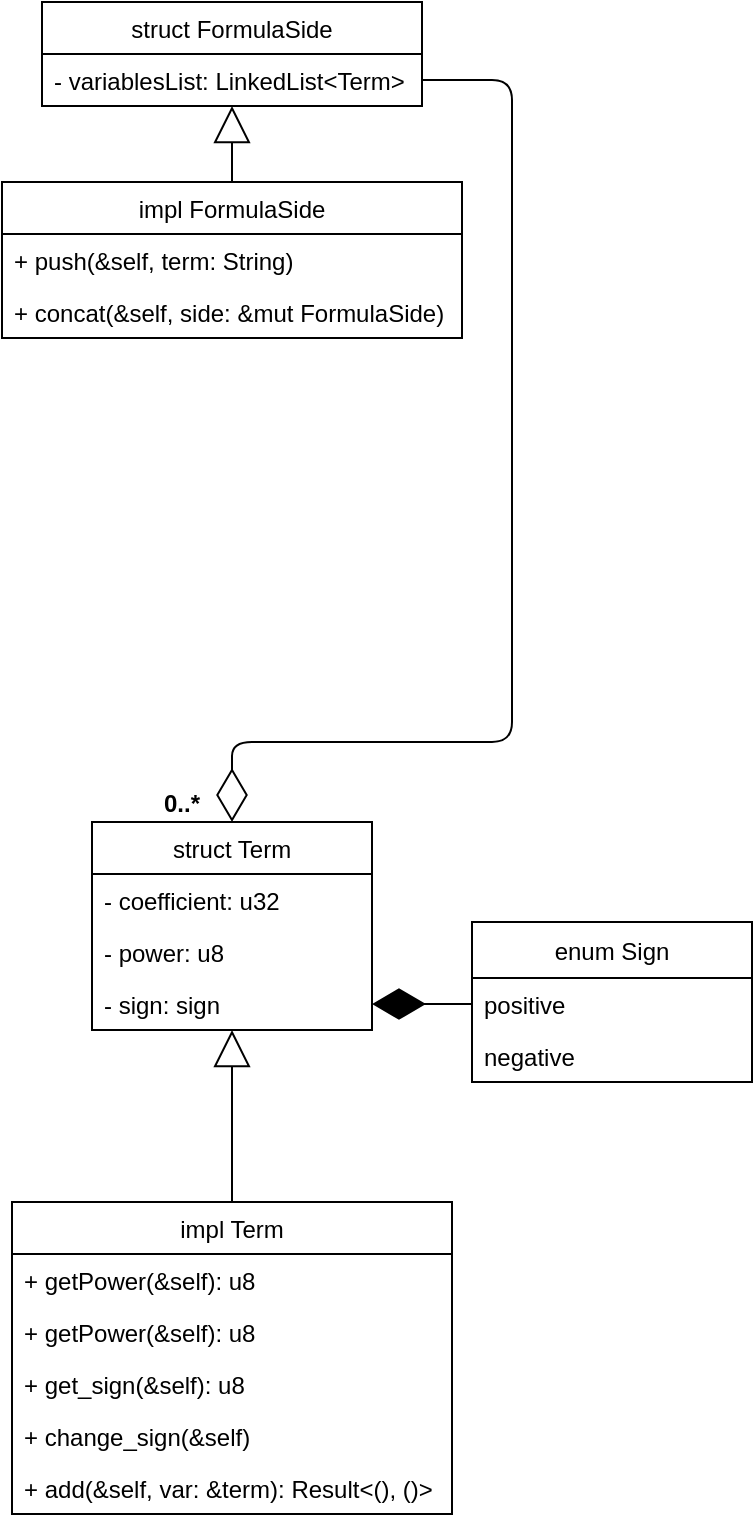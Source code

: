 <mxfile version="12.6.4" type="device"><diagram id="K10ChSpPIaD137JaUvll" name="Page-1"><mxGraphModel dx="784" dy="1265" grid="1" gridSize="10" guides="1" tooltips="1" connect="1" arrows="1" fold="1" page="1" pageScale="1" pageWidth="850" pageHeight="1100" math="0" shadow="0"><root><mxCell id="0"/><mxCell id="1" parent="0"/><mxCell id="kr_3cJBDR7m22A9DIOEr-2" value="struct FormulaSide" style="swimlane;fontStyle=0;childLayout=stackLayout;horizontal=1;startSize=26;fillColor=none;horizontalStack=0;resizeParent=1;resizeParentMax=0;resizeLast=0;collapsible=1;marginBottom=0;" parent="1" vertex="1"><mxGeometry x="485" y="270" width="190" height="52" as="geometry"/></mxCell><mxCell id="kr_3cJBDR7m22A9DIOEr-3" value="- variablesList: LinkedList&lt;Term&gt;" style="text;strokeColor=none;fillColor=none;align=left;verticalAlign=top;spacingLeft=4;spacingRight=4;overflow=hidden;rotatable=0;points=[[0,0.5],[1,0.5]];portConstraint=eastwest;" parent="kr_3cJBDR7m22A9DIOEr-2" vertex="1"><mxGeometry y="26" width="190" height="26" as="geometry"/></mxCell><mxCell id="kr_3cJBDR7m22A9DIOEr-7" value="struct Term" style="swimlane;fontStyle=0;childLayout=stackLayout;horizontal=1;startSize=26;fillColor=none;horizontalStack=0;resizeParent=1;resizeParentMax=0;resizeLast=0;collapsible=1;marginBottom=0;" parent="1" vertex="1"><mxGeometry x="510" y="680" width="140" height="104" as="geometry"/></mxCell><mxCell id="kr_3cJBDR7m22A9DIOEr-8" value="- coefficient: u32" style="text;strokeColor=none;fillColor=none;align=left;verticalAlign=top;spacingLeft=4;spacingRight=4;overflow=hidden;rotatable=0;points=[[0,0.5],[1,0.5]];portConstraint=eastwest;" parent="kr_3cJBDR7m22A9DIOEr-7" vertex="1"><mxGeometry y="26" width="140" height="26" as="geometry"/></mxCell><mxCell id="kr_3cJBDR7m22A9DIOEr-9" value="- power: u8" style="text;strokeColor=none;fillColor=none;align=left;verticalAlign=top;spacingLeft=4;spacingRight=4;overflow=hidden;rotatable=0;points=[[0,0.5],[1,0.5]];portConstraint=eastwest;" parent="kr_3cJBDR7m22A9DIOEr-7" vertex="1"><mxGeometry y="52" width="140" height="26" as="geometry"/></mxCell><mxCell id="kr_3cJBDR7m22A9DIOEr-10" value="- sign: sign" style="text;strokeColor=none;fillColor=none;align=left;verticalAlign=top;spacingLeft=4;spacingRight=4;overflow=hidden;rotatable=0;points=[[0,0.5],[1,0.5]];portConstraint=eastwest;" parent="kr_3cJBDR7m22A9DIOEr-7" vertex="1"><mxGeometry y="78" width="140" height="26" as="geometry"/></mxCell><mxCell id="kr_3cJBDR7m22A9DIOEr-11" value="enum Sign" style="swimlane;fontStyle=0;childLayout=stackLayout;horizontal=1;startSize=28;fillColor=none;horizontalStack=0;resizeParent=1;resizeParentMax=0;resizeLast=0;collapsible=1;marginBottom=0;" parent="1" vertex="1"><mxGeometry x="700" y="730" width="140" height="80" as="geometry"/></mxCell><mxCell id="kr_3cJBDR7m22A9DIOEr-12" value="positive" style="text;strokeColor=none;fillColor=none;align=left;verticalAlign=top;spacingLeft=4;spacingRight=4;overflow=hidden;rotatable=0;points=[[0,0.5],[1,0.5]];portConstraint=eastwest;" parent="kr_3cJBDR7m22A9DIOEr-11" vertex="1"><mxGeometry y="28" width="140" height="26" as="geometry"/></mxCell><mxCell id="kr_3cJBDR7m22A9DIOEr-13" value="negative" style="text;strokeColor=none;fillColor=none;align=left;verticalAlign=top;spacingLeft=4;spacingRight=4;overflow=hidden;rotatable=0;points=[[0,0.5],[1,0.5]];portConstraint=eastwest;" parent="kr_3cJBDR7m22A9DIOEr-11" vertex="1"><mxGeometry y="54" width="140" height="26" as="geometry"/></mxCell><mxCell id="kr_3cJBDR7m22A9DIOEr-15" value="" style="endArrow=diamondThin;endFill=1;endSize=24;html=1;exitX=0;exitY=0.5;exitDx=0;exitDy=0;entryX=1;entryY=0.5;entryDx=0;entryDy=0;" parent="1" source="kr_3cJBDR7m22A9DIOEr-12" target="kr_3cJBDR7m22A9DIOEr-10" edge="1"><mxGeometry width="160" relative="1" as="geometry"><mxPoint x="530" y="910" as="sourcePoint"/><mxPoint x="690" y="910" as="targetPoint"/></mxGeometry></mxCell><mxCell id="kr_3cJBDR7m22A9DIOEr-16" value="impl Term" style="swimlane;fontStyle=0;childLayout=stackLayout;horizontal=1;startSize=26;fillColor=none;horizontalStack=0;resizeParent=1;resizeParentMax=0;resizeLast=0;collapsible=1;marginBottom=0;" parent="1" vertex="1"><mxGeometry x="470" y="870" width="220" height="156" as="geometry"/></mxCell><mxCell id="poTJsRi8me9zjoI9yJ5j-3" value="+ getPower(&amp;self): u8" style="text;strokeColor=none;fillColor=none;align=left;verticalAlign=top;spacingLeft=4;spacingRight=4;overflow=hidden;rotatable=0;points=[[0,0.5],[1,0.5]];portConstraint=eastwest;" vertex="1" parent="kr_3cJBDR7m22A9DIOEr-16"><mxGeometry y="26" width="220" height="26" as="geometry"/></mxCell><mxCell id="kr_3cJBDR7m22A9DIOEr-17" value="+ getPower(&amp;self): u8" style="text;strokeColor=none;fillColor=none;align=left;verticalAlign=top;spacingLeft=4;spacingRight=4;overflow=hidden;rotatable=0;points=[[0,0.5],[1,0.5]];portConstraint=eastwest;" parent="kr_3cJBDR7m22A9DIOEr-16" vertex="1"><mxGeometry y="52" width="220" height="26" as="geometry"/></mxCell><mxCell id="poTJsRi8me9zjoI9yJ5j-1" value="+ get_sign(&amp;self): u8" style="text;strokeColor=none;fillColor=none;align=left;verticalAlign=top;spacingLeft=4;spacingRight=4;overflow=hidden;rotatable=0;points=[[0,0.5],[1,0.5]];portConstraint=eastwest;" vertex="1" parent="kr_3cJBDR7m22A9DIOEr-16"><mxGeometry y="78" width="220" height="26" as="geometry"/></mxCell><mxCell id="poTJsRi8me9zjoI9yJ5j-2" value="+ change_sign(&amp;self)" style="text;strokeColor=none;fillColor=none;align=left;verticalAlign=top;spacingLeft=4;spacingRight=4;overflow=hidden;rotatable=0;points=[[0,0.5],[1,0.5]];portConstraint=eastwest;" vertex="1" parent="kr_3cJBDR7m22A9DIOEr-16"><mxGeometry y="104" width="220" height="26" as="geometry"/></mxCell><mxCell id="kr_3cJBDR7m22A9DIOEr-18" value="+ add(&amp;self, var: &amp;term): Result&lt;(), ()&gt;" style="text;strokeColor=none;fillColor=none;align=left;verticalAlign=top;spacingLeft=4;spacingRight=4;overflow=hidden;rotatable=0;points=[[0,0.5],[1,0.5]];portConstraint=eastwest;" parent="kr_3cJBDR7m22A9DIOEr-16" vertex="1"><mxGeometry y="130" width="220" height="26" as="geometry"/></mxCell><mxCell id="kr_3cJBDR7m22A9DIOEr-20" value="" style="endArrow=block;endSize=16;endFill=0;html=1;exitX=0.5;exitY=0;exitDx=0;exitDy=0;entryX=0.5;entryY=1;entryDx=0;entryDy=0;entryPerimeter=0;" parent="1" source="kr_3cJBDR7m22A9DIOEr-16" target="kr_3cJBDR7m22A9DIOEr-10" edge="1"><mxGeometry width="160" relative="1" as="geometry"><mxPoint x="490" y="1050" as="sourcePoint"/><mxPoint x="650" y="1050" as="targetPoint"/></mxGeometry></mxCell><mxCell id="kr_3cJBDR7m22A9DIOEr-22" value="impl FormulaSide" style="swimlane;fontStyle=0;childLayout=stackLayout;horizontal=1;startSize=26;fillColor=none;horizontalStack=0;resizeParent=1;resizeParentMax=0;resizeLast=0;collapsible=1;marginBottom=0;" parent="1" vertex="1"><mxGeometry x="465" y="360" width="230" height="78" as="geometry"/></mxCell><mxCell id="kr_3cJBDR7m22A9DIOEr-23" value="+ push(&amp;self, term: String)" style="text;strokeColor=none;fillColor=none;align=left;verticalAlign=top;spacingLeft=4;spacingRight=4;overflow=hidden;rotatable=0;points=[[0,0.5],[1,0.5]];portConstraint=eastwest;" parent="kr_3cJBDR7m22A9DIOEr-22" vertex="1"><mxGeometry y="26" width="230" height="26" as="geometry"/></mxCell><mxCell id="kr_3cJBDR7m22A9DIOEr-24" value="+ concat(&amp;self, side: &amp;mut FormulaSide)" style="text;strokeColor=none;fillColor=none;align=left;verticalAlign=top;spacingLeft=4;spacingRight=4;overflow=hidden;rotatable=0;points=[[0,0.5],[1,0.5]];portConstraint=eastwest;" parent="kr_3cJBDR7m22A9DIOEr-22" vertex="1"><mxGeometry y="52" width="230" height="26" as="geometry"/></mxCell><mxCell id="kr_3cJBDR7m22A9DIOEr-26" value="" style="endArrow=block;endSize=16;endFill=0;html=1;exitX=0.5;exitY=0;exitDx=0;exitDy=0;entryX=0.5;entryY=1;entryDx=0;entryDy=0;entryPerimeter=0;" parent="1" source="kr_3cJBDR7m22A9DIOEr-22" target="kr_3cJBDR7m22A9DIOEr-3" edge="1"><mxGeometry width="160" relative="1" as="geometry"><mxPoint x="820" y="660" as="sourcePoint"/><mxPoint x="820" y="574" as="targetPoint"/></mxGeometry></mxCell><mxCell id="kr_3cJBDR7m22A9DIOEr-27" value="" style="endArrow=diamondThin;endFill=0;endSize=24;html=1;exitX=1;exitY=0.5;exitDx=0;exitDy=0;entryX=0.5;entryY=0;entryDx=0;entryDy=0;" parent="1" source="kr_3cJBDR7m22A9DIOEr-3" target="kr_3cJBDR7m22A9DIOEr-7" edge="1"><mxGeometry width="160" relative="1" as="geometry"><mxPoint x="430" y="560" as="sourcePoint"/><mxPoint x="590" y="560" as="targetPoint"/><Array as="points"><mxPoint x="720" y="309"/><mxPoint x="720" y="640"/><mxPoint x="580" y="640"/></Array></mxGeometry></mxCell><mxCell id="kr_3cJBDR7m22A9DIOEr-28" value="0..*" style="text;align=center;fontStyle=1;verticalAlign=middle;spacingLeft=3;spacingRight=3;strokeColor=none;rotatable=0;points=[[0,0.5],[1,0.5]];portConstraint=eastwest;" parent="1" vertex="1"><mxGeometry x="540" y="660" width="30" height="20" as="geometry"/></mxCell></root></mxGraphModel></diagram></mxfile>